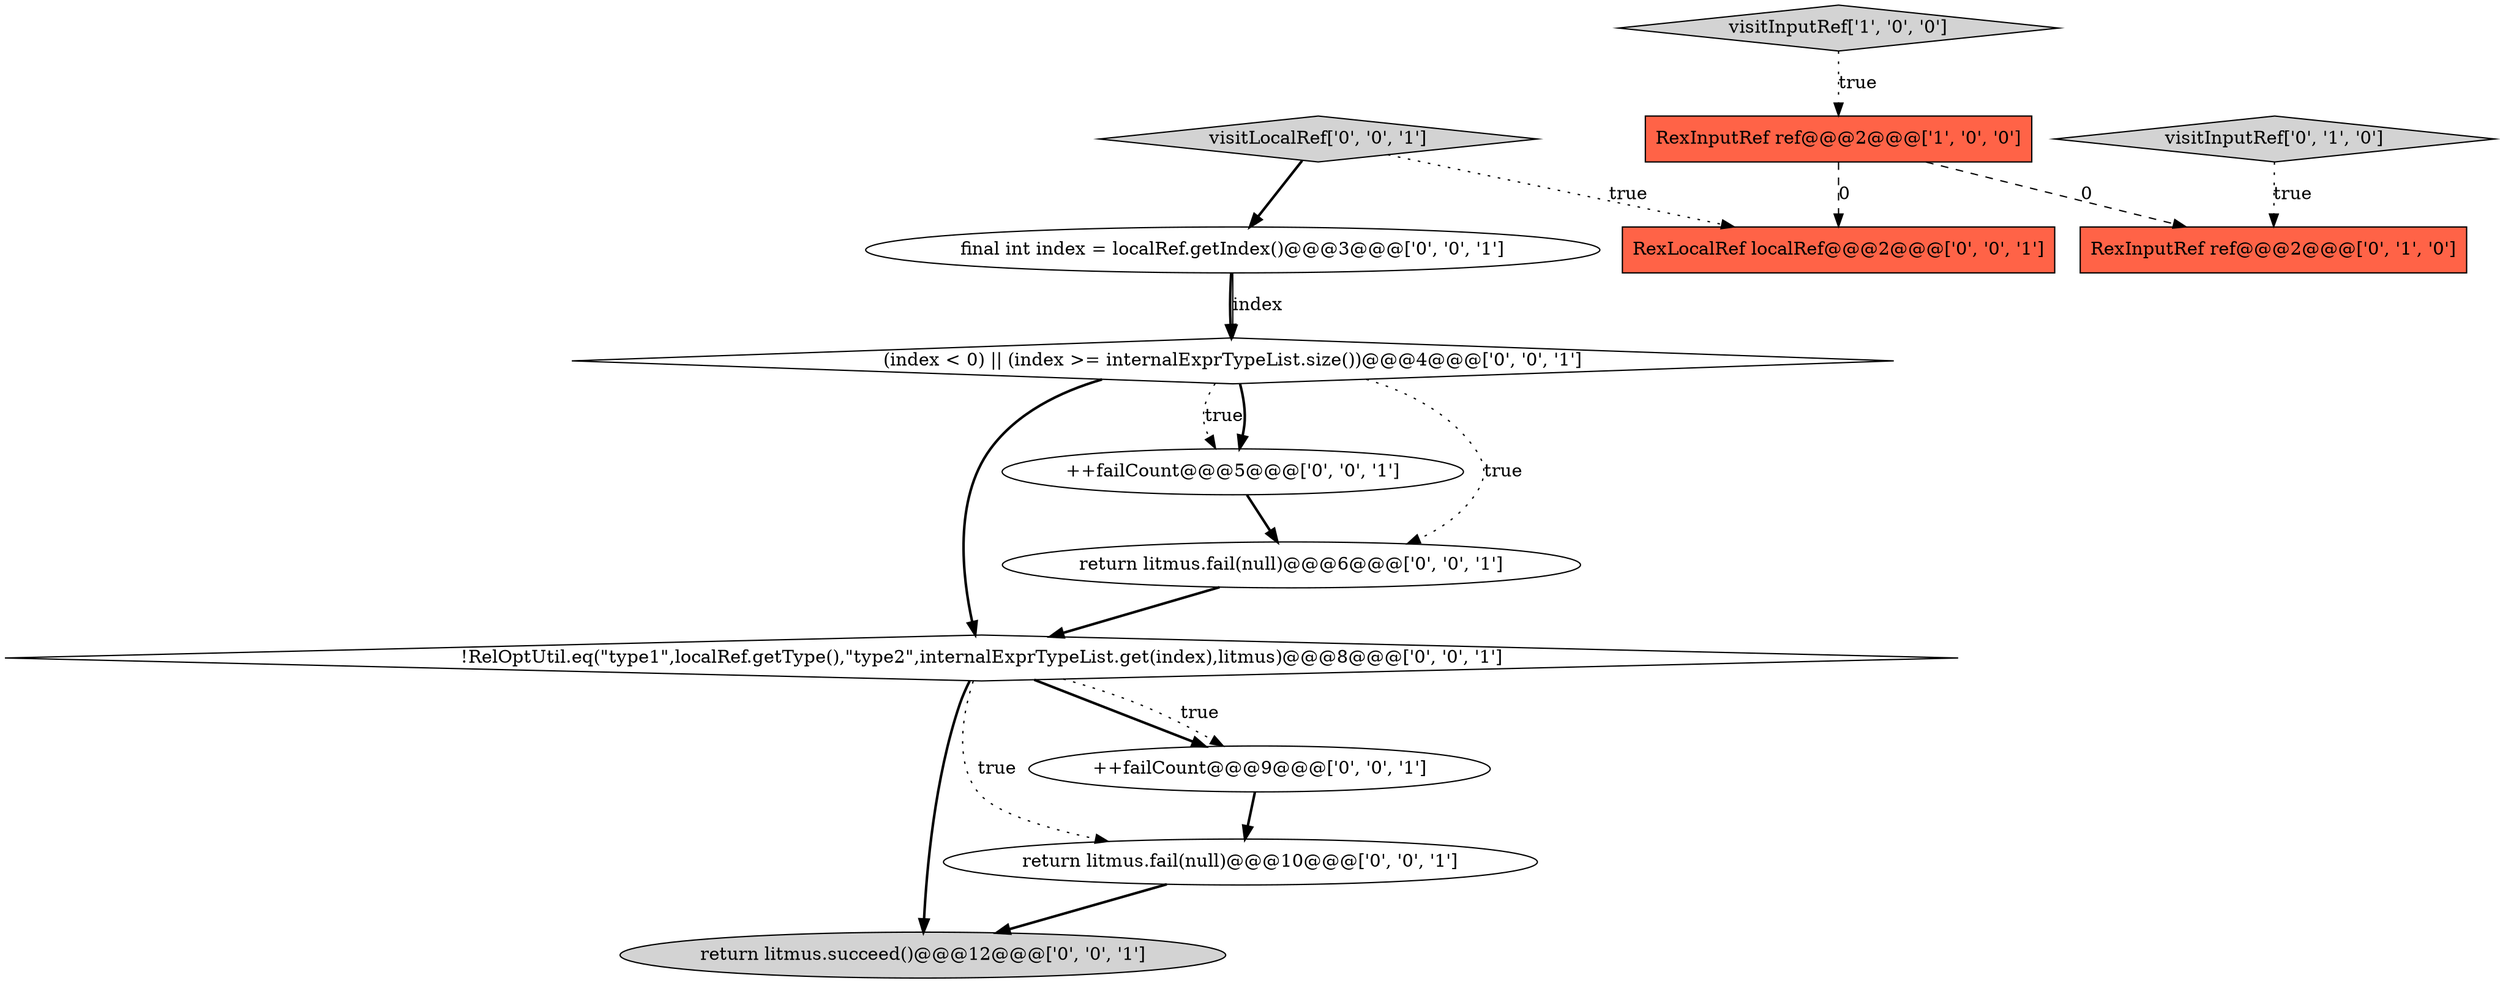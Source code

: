 digraph {
7 [style = filled, label = "!RelOptUtil.eq(\"type1\",localRef.getType(),\"type2\",internalExprTypeList.get(index),litmus)@@@8@@@['0', '0', '1']", fillcolor = white, shape = diamond image = "AAA0AAABBB3BBB"];
8 [style = filled, label = "++failCount@@@5@@@['0', '0', '1']", fillcolor = white, shape = ellipse image = "AAA0AAABBB3BBB"];
3 [style = filled, label = "visitInputRef['0', '1', '0']", fillcolor = lightgray, shape = diamond image = "AAA0AAABBB2BBB"];
10 [style = filled, label = "(index < 0) || (index >= internalExprTypeList.size())@@@4@@@['0', '0', '1']", fillcolor = white, shape = diamond image = "AAA0AAABBB3BBB"];
2 [style = filled, label = "RexInputRef ref@@@2@@@['0', '1', '0']", fillcolor = tomato, shape = box image = "AAA1AAABBB2BBB"];
5 [style = filled, label = "RexLocalRef localRef@@@2@@@['0', '0', '1']", fillcolor = tomato, shape = box image = "AAA0AAABBB3BBB"];
11 [style = filled, label = "visitLocalRef['0', '0', '1']", fillcolor = lightgray, shape = diamond image = "AAA0AAABBB3BBB"];
12 [style = filled, label = "++failCount@@@9@@@['0', '0', '1']", fillcolor = white, shape = ellipse image = "AAA0AAABBB3BBB"];
13 [style = filled, label = "return litmus.fail(null)@@@10@@@['0', '0', '1']", fillcolor = white, shape = ellipse image = "AAA0AAABBB3BBB"];
0 [style = filled, label = "visitInputRef['1', '0', '0']", fillcolor = lightgray, shape = diamond image = "AAA0AAABBB1BBB"];
4 [style = filled, label = "final int index = localRef.getIndex()@@@3@@@['0', '0', '1']", fillcolor = white, shape = ellipse image = "AAA0AAABBB3BBB"];
6 [style = filled, label = "return litmus.fail(null)@@@6@@@['0', '0', '1']", fillcolor = white, shape = ellipse image = "AAA0AAABBB3BBB"];
1 [style = filled, label = "RexInputRef ref@@@2@@@['1', '0', '0']", fillcolor = tomato, shape = box image = "AAA1AAABBB1BBB"];
9 [style = filled, label = "return litmus.succeed()@@@12@@@['0', '0', '1']", fillcolor = lightgray, shape = ellipse image = "AAA0AAABBB3BBB"];
7->9 [style = bold, label=""];
4->10 [style = bold, label=""];
12->13 [style = bold, label=""];
10->8 [style = dotted, label="true"];
11->4 [style = bold, label=""];
10->6 [style = dotted, label="true"];
11->5 [style = dotted, label="true"];
8->6 [style = bold, label=""];
13->9 [style = bold, label=""];
1->2 [style = dashed, label="0"];
1->5 [style = dashed, label="0"];
10->8 [style = bold, label=""];
6->7 [style = bold, label=""];
7->12 [style = bold, label=""];
10->7 [style = bold, label=""];
3->2 [style = dotted, label="true"];
7->13 [style = dotted, label="true"];
7->12 [style = dotted, label="true"];
0->1 [style = dotted, label="true"];
4->10 [style = solid, label="index"];
}
